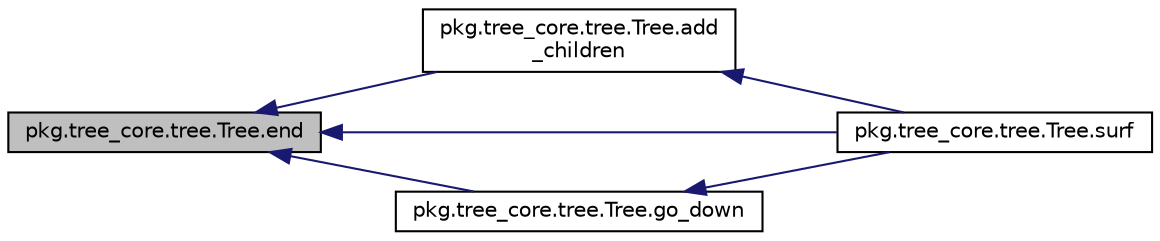 digraph "pkg.tree_core.tree.Tree.end"
{
  edge [fontname="Helvetica",fontsize="10",labelfontname="Helvetica",labelfontsize="10"];
  node [fontname="Helvetica",fontsize="10",shape=record];
  rankdir="LR";
  Node15 [label="pkg.tree_core.tree.Tree.end",height=0.2,width=0.4,color="black", fillcolor="grey75", style="filled", fontcolor="black"];
  Node15 -> Node16 [dir="back",color="midnightblue",fontsize="10",style="solid",fontname="Helvetica"];
  Node16 [label="pkg.tree_core.tree.Tree.add\l_children",height=0.2,width=0.4,color="black", fillcolor="white", style="filled",URL="$classpkg_1_1tree__core_1_1tree_1_1_tree.html#a67f68ec7649694c47e7edb203cadd37c"];
  Node16 -> Node17 [dir="back",color="midnightblue",fontsize="10",style="solid",fontname="Helvetica"];
  Node17 [label="pkg.tree_core.tree.Tree.surf",height=0.2,width=0.4,color="black", fillcolor="white", style="filled",URL="$classpkg_1_1tree__core_1_1tree_1_1_tree.html#a1aea97e687c2b3381566fa0d9e22fb3f"];
  Node15 -> Node18 [dir="back",color="midnightblue",fontsize="10",style="solid",fontname="Helvetica"];
  Node18 [label="pkg.tree_core.tree.Tree.go_down",height=0.2,width=0.4,color="black", fillcolor="white", style="filled",URL="$classpkg_1_1tree__core_1_1tree_1_1_tree.html#ab859fc2bd2cefc96527a0f6d1528b468"];
  Node18 -> Node17 [dir="back",color="midnightblue",fontsize="10",style="solid",fontname="Helvetica"];
  Node15 -> Node17 [dir="back",color="midnightblue",fontsize="10",style="solid",fontname="Helvetica"];
}
